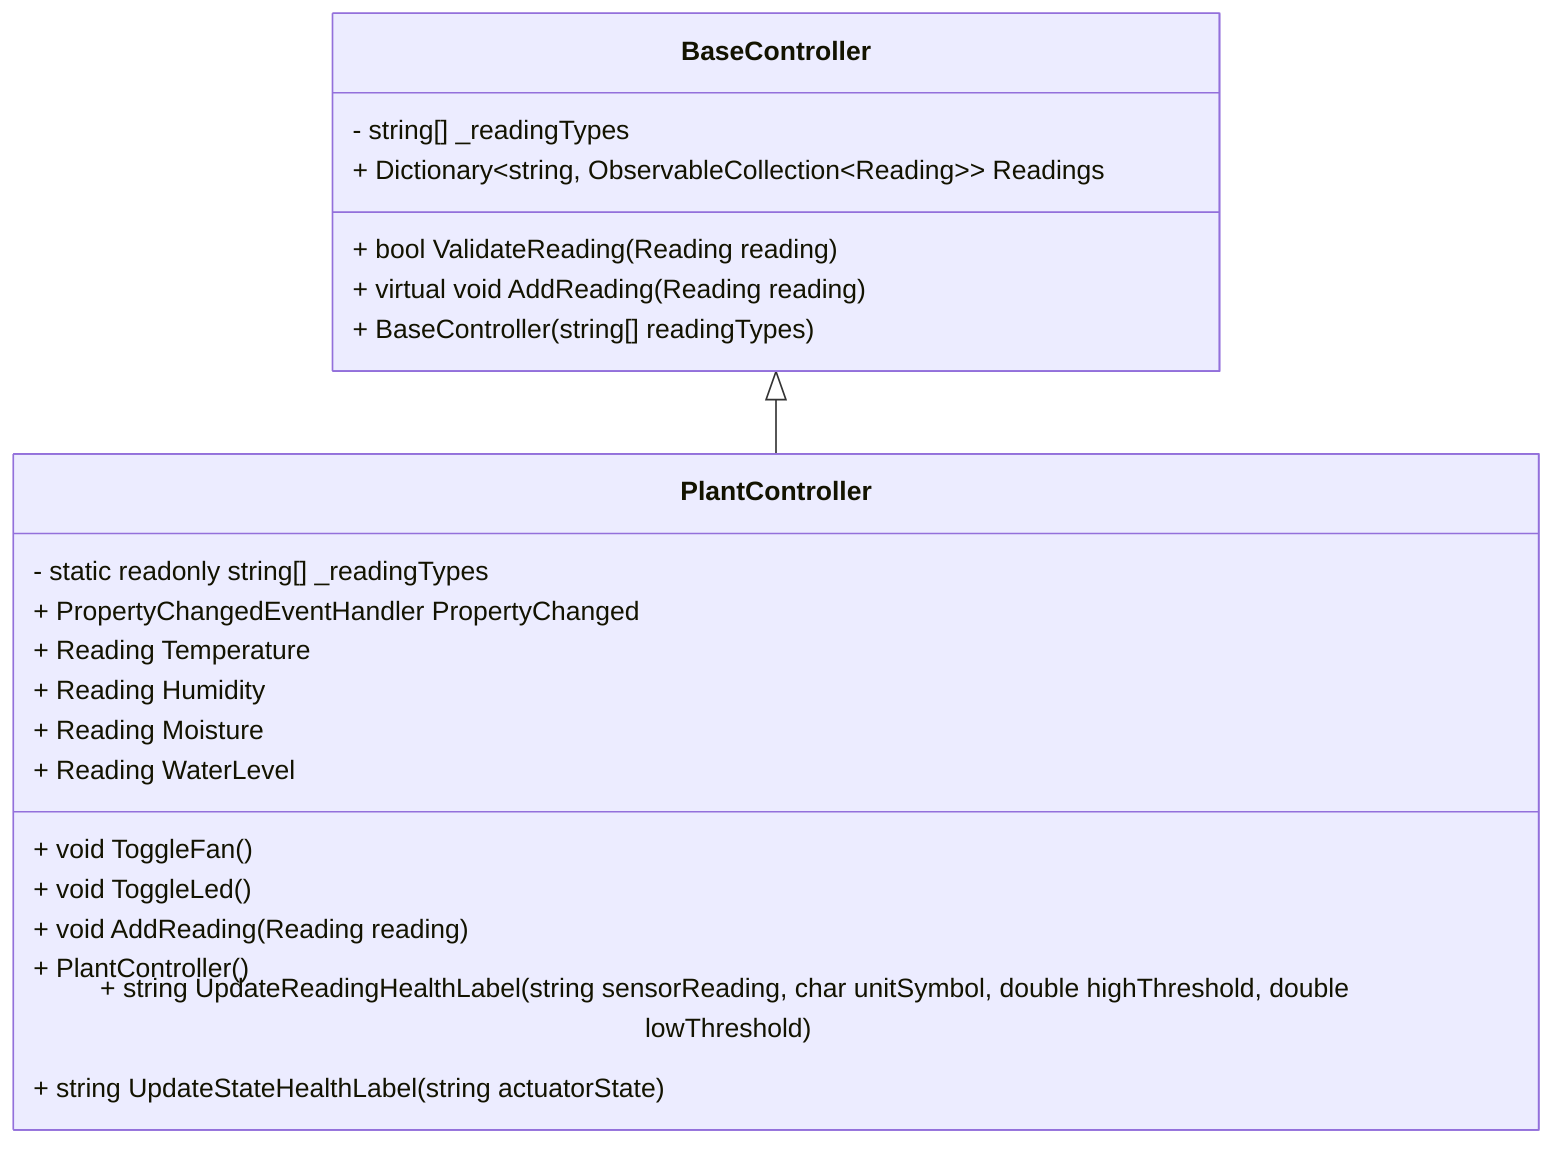 classDiagram
    class BaseController {
        - string[] _readingTypes
        + Dictionary&lt;string, ObservableCollection&lt;Reading&gt;&gt; Readings
        + bool ValidateReading(Reading reading)
        + virtual void AddReading(Reading reading)
        + BaseController(string[] readingTypes)
    }

    class PlantController {
        - static readonly string[] _readingTypes
        + PropertyChangedEventHandler PropertyChanged
        + Reading Temperature
        + Reading Humidity
        + Reading Moisture
        + Reading WaterLevel
        + void ToggleFan()
        + void ToggleLed()
        + void AddReading(Reading reading)
        + PlantController()
        + string UpdateReadingHealthLabel(string sensorReading, char unitSymbol, double highThreshold, double lowThreshold)
        + string UpdateStateHealthLabel(string actuatorState)
    }

    BaseController <|-- PlantController
